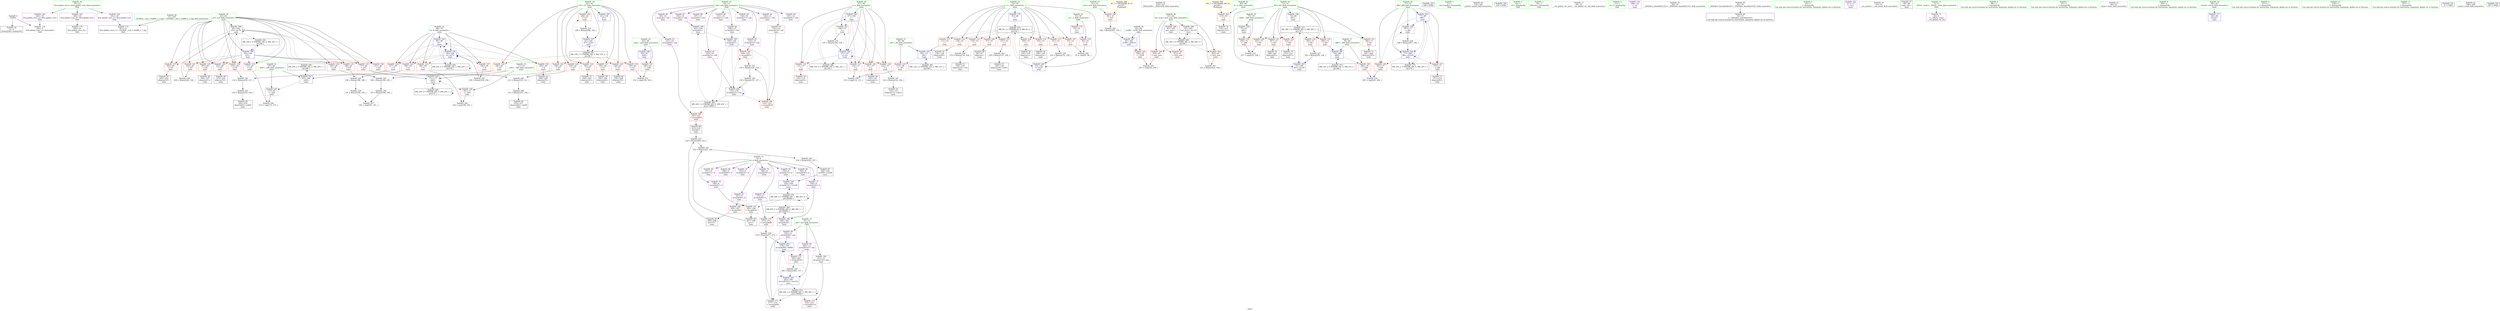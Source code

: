 digraph "SVFG" {
	label="SVFG";

	Node0x5625bb60a370 [shape=record,color=grey,label="{NodeID: 0\nNullPtr}"];
	Node0x5625bb60a370 -> Node0x5625bb62c580[style=solid];
	Node0x5625bb60a370 -> Node0x5625bb635030[style=solid];
	Node0x5625bb6466a0 [shape=record,color=black,label="{NodeID: 263\nMR_20V_2 = PHI(MR_20V_3, MR_20V_1, )\npts\{68 \}\n}"];
	Node0x5625bb6466a0 -> Node0x5625bb635c90[style=dashed];
	Node0x5625bb6353a0 [shape=record,color=blue,label="{NodeID: 180\n102\<--104\narrayidx2\<--\nmain\n}"];
	Node0x5625bb6353a0 -> Node0x5625bb635470[style=dashed];
	Node0x5625bb62c8c0 [shape=record,color=purple,label="{NodeID: 97\n221\<--10\narrayidx65\<--cnk\nmain\n}"];
	Node0x5625bb62c8c0 -> Node0x5625bb634a80[style=solid];
	Node0x5625bb60e630 [shape=record,color=green,label="{NodeID: 14\n10\<--11\ncnk\<--cnk_field_insensitive\nGlob }"];
	Node0x5625bb60e630 -> Node0x5625bb62f6f0[style=solid];
	Node0x5625bb60e630 -> Node0x5625bb62f7c0[style=solid];
	Node0x5625bb60e630 -> Node0x5625bb62f890[style=solid];
	Node0x5625bb60e630 -> Node0x5625bb62f960[style=solid];
	Node0x5625bb60e630 -> Node0x5625bb62fa30[style=solid];
	Node0x5625bb60e630 -> Node0x5625bb62fb00[style=solid];
	Node0x5625bb60e630 -> Node0x5625bb62fbd0[style=solid];
	Node0x5625bb60e630 -> Node0x5625bb62fca0[style=solid];
	Node0x5625bb60e630 -> Node0x5625bb62fd70[style=solid];
	Node0x5625bb60e630 -> Node0x5625bb62fe40[style=solid];
	Node0x5625bb60e630 -> Node0x5625bb62c7f0[style=solid];
	Node0x5625bb60e630 -> Node0x5625bb62c8c0[style=solid];
	Node0x5625bb6300b0 [shape=record,color=blue,label="{NodeID: 194\n234\<--228\narrayidx73\<--conv69\nmain\n}"];
	Node0x5625bb6300b0 -> Node0x5625bb64a7a0[style=dashed];
	Node0x5625bb62d420 [shape=record,color=red,label="{NodeID: 111\n111\<--53\n\<--i\nmain\n}"];
	Node0x5625bb62d420 -> Node0x5625bb635610[style=solid];
	Node0x5625bb62b870 [shape=record,color=green,label="{NodeID: 28\n61\<--62\ni27\<--i27_field_insensitive\nmain\n}"];
	Node0x5625bb62b870 -> Node0x5625bb632520[style=solid];
	Node0x5625bb62b870 -> Node0x5625bb6325f0[style=solid];
	Node0x5625bb62b870 -> Node0x5625bb6326c0[style=solid];
	Node0x5625bb62b870 -> Node0x5625bb632790[style=solid];
	Node0x5625bb62b870 -> Node0x5625bb632860[style=solid];
	Node0x5625bb62b870 -> Node0x5625bb632930[style=solid];
	Node0x5625bb62b870 -> Node0x5625bb632a00[style=solid];
	Node0x5625bb62b870 -> Node0x5625bb632ad0[style=solid];
	Node0x5625bb62b870 -> Node0x5625bb635950[style=solid];
	Node0x5625bb62b870 -> Node0x5625bb630320[style=solid];
	Node0x5625bb630c10 [shape=record,color=blue,label="{NodeID: 208\n81\<--323\ntest_num\<--inc119\nmain\n}"];
	Node0x5625bb630c10 -> Node0x5625bb64dda0[style=dashed];
	Node0x5625bb6326c0 [shape=record,color=red,label="{NodeID: 125\n169\<--61\n\<--i27\nmain\n}"];
	Node0x5625bb6326c0 -> Node0x5625bb635c90[style=solid];
	Node0x5625bb62c310 [shape=record,color=green,label="{NodeID: 42\n310\<--311\n_ZNSirsERi\<--_ZNSirsERi_field_insensitive\n}"];
	Node0x5625bb64fca0 [shape=record,color=yellow,style=double,label="{NodeID: 305\n38V_1 = ENCHI(MR_38V_0)\npts\{86 \}\nFun[main]}"];
	Node0x5625bb64fca0 -> Node0x5625bb634670[style=dashed];
	Node0x5625bb633220 [shape=record,color=red,label="{NodeID: 139\n216\<--65\n\<--j35\nmain\n}"];
	Node0x5625bb633220 -> Node0x5625bb6313e0[style=solid];
	Node0x5625bb62de90 [shape=record,color=black,label="{NodeID: 56\n142\<--141\nidxprom22\<--\nmain\n}"];
	Node0x5625bb6397b0 [shape=record,color=grey,label="{NodeID: 236\n244 = Binary(243, 104, )\n}"];
	Node0x5625bb6397b0 -> Node0x5625bb630250[style=solid];
	Node0x5625bb633d80 [shape=record,color=red,label="{NodeID: 153\n280\<--73\n\<--i83\nmain\n}"];
	Node0x5625bb633d80 -> Node0x5625bb62ec60[style=solid];
	Node0x5625bb62e9f0 [shape=record,color=black,label="{NodeID: 70\n268\<--267\nidxprom93\<--\nmain\n}"];
	Node0x5625bb65e470 [shape=record,color=black,label="{NodeID: 333\n309 = PHI()\n}"];
	Node0x5625bb63bcc0 [shape=record,color=grey,label="{NodeID: 250\n278 = Binary(277, 273, )\n}"];
	Node0x5625bb63bcc0 -> Node0x5625bb630730[style=solid];
	Node0x5625bb6348e0 [shape=record,color=red,label="{NodeID: 167\n200\<--199\n\<--arrayidx52\nmain\n}"];
	Node0x5625bb6348e0 -> Node0x5625bb62e1d0[style=solid];
	Node0x5625bb62f550 [shape=record,color=purple,label="{NodeID: 84\n269\<--8\narrayidx94\<--d\nmain\n}"];
	Node0x5625bb60f8e0 [shape=record,color=green,label="{NodeID: 1\n7\<--1\n__dso_handle\<--dummyObj\nGlob }"];
	Node0x5625bb646ba0 [shape=record,color=black,label="{NodeID: 264\nMR_22V_2 = PHI(MR_22V_3, MR_22V_1, )\npts\{70 \}\n}"];
	Node0x5625bb646ba0 -> Node0x5625bb62ff10[style=dashed];
	Node0x5625bb646ba0 -> Node0x5625bb646ba0[style=dashed];
	Node0x5625bb635470 [shape=record,color=blue,label="{NodeID: 181\n108\<--104\narrayidx5\<--\nmain\n}"];
	Node0x5625bb635470 -> Node0x5625bb634740[style=dashed];
	Node0x5625bb635470 -> Node0x5625bb634810[style=dashed];
	Node0x5625bb635470 -> Node0x5625bb6356e0[style=dashed];
	Node0x5625bb635470 -> Node0x5625bb64c9a0[style=dashed];
	Node0x5625bb62c990 [shape=record,color=purple,label="{NodeID: 98\n276\<--12\narrayidx98\<--ans\nmain\n}"];
	Node0x5625bb62c990 -> Node0x5625bb634c20[style=solid];
	Node0x5625bb62c990 -> Node0x5625bb630730[style=solid];
	Node0x5625bb60e700 [shape=record,color=green,label="{NodeID: 15\n12\<--13\nans\<--ans_field_insensitive\nGlob }"];
	Node0x5625bb60e700 -> Node0x5625bb62c990[style=solid];
	Node0x5625bb60e700 -> Node0x5625bb62ca60[style=solid];
	Node0x5625bb60e700 -> Node0x5625bb62cb30[style=solid];
	Node0x5625bb630180 [shape=record,color=blue,label="{NodeID: 195\n69\<--239\nk\<--inc75\nmain\n}"];
	Node0x5625bb630180 -> Node0x5625bb633560[style=dashed];
	Node0x5625bb630180 -> Node0x5625bb633630[style=dashed];
	Node0x5625bb630180 -> Node0x5625bb633700[style=dashed];
	Node0x5625bb630180 -> Node0x5625bb6337d0[style=dashed];
	Node0x5625bb630180 -> Node0x5625bb6338a0[style=dashed];
	Node0x5625bb630180 -> Node0x5625bb62ff10[style=dashed];
	Node0x5625bb630180 -> Node0x5625bb630180[style=dashed];
	Node0x5625bb630180 -> Node0x5625bb646ba0[style=dashed];
	Node0x5625bb62d4f0 [shape=record,color=red,label="{NodeID: 112\n118\<--53\n\<--i\nmain\n}"];
	Node0x5625bb62d4f0 -> Node0x5625bb6319e0[style=solid];
	Node0x5625bb62b900 [shape=record,color=green,label="{NodeID: 29\n63\<--64\n_b28\<--_b28_field_insensitive\nmain\n}"];
	Node0x5625bb62b900 -> Node0x5625bb632ba0[style=solid];
	Node0x5625bb62b900 -> Node0x5625bb635a20[style=solid];
	Node0x5625bb632790 [shape=record,color=red,label="{NodeID: 126\n184\<--61\n\<--i27\nmain\n}"];
	Node0x5625bb632790 -> Node0x5625bb631860[style=solid];
	Node0x5625bb62c3e0 [shape=record,color=green,label="{NodeID: 43\n319\<--320\nprintf\<--printf_field_insensitive\n}"];
	Node0x5625bb6332f0 [shape=record,color=red,label="{NodeID: 140\n232\<--65\n\<--j35\nmain\n}"];
	Node0x5625bb6332f0 -> Node0x5625bb62e920[style=solid];
	Node0x5625bb62df60 [shape=record,color=black,label="{NodeID: 57\n164\<--163\nidxprom32\<--\nmain\n}"];
	Node0x5625bb639930 [shape=record,color=grey,label="{NodeID: 237\n135 = Binary(126, 134, )\n}"];
	Node0x5625bb639930 -> Node0x5625bb6394b0[style=solid];
	Node0x5625bb633e50 [shape=record,color=red,label="{NodeID: 154\n292\<--73\n\<--i83\nmain\n}"];
	Node0x5625bb633e50 -> Node0x5625bb638a30[style=solid];
	Node0x5625bb62eac0 [shape=record,color=black,label="{NodeID: 71\n271\<--270\nidxprom95\<--\nmain\n}"];
	Node0x5625bb65e570 [shape=record,color=black,label="{NodeID: 334\n318 = PHI()\n}"];
	Node0x5625bb63be40 [shape=record,color=grey,label="{NodeID: 251\n323 = Binary(322, 104, )\n}"];
	Node0x5625bb63be40 -> Node0x5625bb630c10[style=solid];
	Node0x5625bb6349b0 [shape=record,color=red,label="{NodeID: 168\n208\<--207\n\<--arrayidx56\nmain\n}"];
	Node0x5625bb6349b0 -> Node0x5625bb62e440[style=solid];
	Node0x5625bb62f620 [shape=record,color=purple,label="{NodeID: 85\n272\<--8\narrayidx96\<--d\nmain\n}"];
	Node0x5625bb62f620 -> Node0x5625bb634b50[style=solid];
	Node0x5625bb60e380 [shape=record,color=green,label="{NodeID: 2\n14\<--1\n.str\<--dummyObj\nGlob }"];
	Node0x5625bb6470a0 [shape=record,color=black,label="{NodeID: 265\nMR_24V_2 = PHI(MR_24V_3, MR_24V_1, )\npts\{72 \}\n}"];
	Node0x5625bb6470a0 -> Node0x5625bb62ffe0[style=dashed];
	Node0x5625bb6470a0 -> Node0x5625bb6470a0[style=dashed];
	Node0x5625bb635540 [shape=record,color=blue,label="{NodeID: 182\n57\<--104\nj\<--\nmain\n}"];
	Node0x5625bb635540 -> Node0x5625bb632040[style=dashed];
	Node0x5625bb635540 -> Node0x5625bb632110[style=dashed];
	Node0x5625bb635540 -> Node0x5625bb6321e0[style=dashed];
	Node0x5625bb635540 -> Node0x5625bb6322b0[style=dashed];
	Node0x5625bb635540 -> Node0x5625bb632380[style=dashed];
	Node0x5625bb635540 -> Node0x5625bb6357b0[style=dashed];
	Node0x5625bb635540 -> Node0x5625bb64bfa0[style=dashed];
	Node0x5625bb62ca60 [shape=record,color=purple,label="{NodeID: 99\n282\<--12\narrayidx101\<--ans\nmain\n}"];
	Node0x5625bb62ca60 -> Node0x5625bb634cf0[style=solid];
	Node0x5625bb62ca60 -> Node0x5625bb630800[style=solid];
	Node0x5625bb60e7d0 [shape=record,color=green,label="{NodeID: 16\n19\<--23\nllvm.global_ctors\<--llvm.global_ctors_field_insensitive\nGlob }"];
	Node0x5625bb60e7d0 -> Node0x5625bb62cda0[style=solid];
	Node0x5625bb60e7d0 -> Node0x5625bb62ce70[style=solid];
	Node0x5625bb60e7d0 -> Node0x5625bb62cf40[style=solid];
	Node0x5625bb64baa0 [shape=record,color=black,label="{NodeID: 279\nMR_6V_3 = PHI(MR_6V_4, MR_6V_2, )\npts\{54 \}\n}"];
	Node0x5625bb64baa0 -> Node0x5625bb62d0e0[style=dashed];
	Node0x5625bb64baa0 -> Node0x5625bb62d1b0[style=dashed];
	Node0x5625bb64baa0 -> Node0x5625bb62d280[style=dashed];
	Node0x5625bb64baa0 -> Node0x5625bb62d350[style=dashed];
	Node0x5625bb64baa0 -> Node0x5625bb62d420[style=dashed];
	Node0x5625bb64baa0 -> Node0x5625bb62d4f0[style=dashed];
	Node0x5625bb64baa0 -> Node0x5625bb62d5c0[style=dashed];
	Node0x5625bb64baa0 -> Node0x5625bb62d690[style=dashed];
	Node0x5625bb64baa0 -> Node0x5625bb62d760[style=dashed];
	Node0x5625bb64baa0 -> Node0x5625bb635880[style=dashed];
	Node0x5625bb630250 [shape=record,color=blue,label="{NodeID: 196\n65\<--244\nj35\<--inc78\nmain\n}"];
	Node0x5625bb630250 -> Node0x5625bb632c70[style=dashed];
	Node0x5625bb630250 -> Node0x5625bb632d40[style=dashed];
	Node0x5625bb630250 -> Node0x5625bb632e10[style=dashed];
	Node0x5625bb630250 -> Node0x5625bb632ee0[style=dashed];
	Node0x5625bb630250 -> Node0x5625bb632fb0[style=dashed];
	Node0x5625bb630250 -> Node0x5625bb633080[style=dashed];
	Node0x5625bb630250 -> Node0x5625bb633150[style=dashed];
	Node0x5625bb630250 -> Node0x5625bb633220[style=dashed];
	Node0x5625bb630250 -> Node0x5625bb6332f0[style=dashed];
	Node0x5625bb630250 -> Node0x5625bb6333c0[style=dashed];
	Node0x5625bb630250 -> Node0x5625bb630250[style=dashed];
	Node0x5625bb630250 -> Node0x5625bb6461a0[style=dashed];
	Node0x5625bb62d5c0 [shape=record,color=red,label="{NodeID: 113\n127\<--53\n\<--i\nmain\n}"];
	Node0x5625bb62d5c0 -> Node0x5625bb631560[style=solid];
	Node0x5625bb62b990 [shape=record,color=green,label="{NodeID: 30\n65\<--66\nj35\<--j35_field_insensitive\nmain\n}"];
	Node0x5625bb62b990 -> Node0x5625bb632c70[style=solid];
	Node0x5625bb62b990 -> Node0x5625bb632d40[style=solid];
	Node0x5625bb62b990 -> Node0x5625bb632e10[style=solid];
	Node0x5625bb62b990 -> Node0x5625bb632ee0[style=solid];
	Node0x5625bb62b990 -> Node0x5625bb632fb0[style=solid];
	Node0x5625bb62b990 -> Node0x5625bb633080[style=solid];
	Node0x5625bb62b990 -> Node0x5625bb633150[style=solid];
	Node0x5625bb62b990 -> Node0x5625bb633220[style=solid];
	Node0x5625bb62b990 -> Node0x5625bb6332f0[style=solid];
	Node0x5625bb62b990 -> Node0x5625bb6333c0[style=solid];
	Node0x5625bb62b990 -> Node0x5625bb635bc0[style=solid];
	Node0x5625bb62b990 -> Node0x5625bb630250[style=solid];
	Node0x5625bb632860 [shape=record,color=red,label="{NodeID: 127\n194\<--61\n\<--i27\nmain\n}"];
	Node0x5625bb632860 -> Node0x5625bb62e030[style=solid];
	Node0x5625bb62c4b0 [shape=record,color=green,label="{NodeID: 44\n21\<--336\n_GLOBAL__sub_I_vlad89_2_1.cpp\<--_GLOBAL__sub_I_vlad89_2_1.cpp_field_insensitive\n}"];
	Node0x5625bb62c4b0 -> Node0x5625bb634f60[style=solid];
	Node0x5625bb6333c0 [shape=record,color=red,label="{NodeID: 141\n243\<--65\n\<--j35\nmain\n}"];
	Node0x5625bb6333c0 -> Node0x5625bb6397b0[style=solid];
	Node0x5625bb62e030 [shape=record,color=black,label="{NodeID: 58\n195\<--194\nidxprom49\<--\nmain\n}"];
	Node0x5625bb639ab0 [shape=record,color=grey,label="{NodeID: 238\n191 = Binary(190, 104, )\n}"];
	Node0x5625bb639ab0 -> Node0x5625bb63c740[style=solid];
	Node0x5625bb633f20 [shape=record,color=red,label="{NodeID: 155\n256\<--75\n\<--_b84\nmain\n}"];
	Node0x5625bb633f20 -> Node0x5625bb63c140[style=solid];
	Node0x5625bb62eb90 [shape=record,color=black,label="{NodeID: 72\n275\<--274\nidxprom97\<--\nmain\n}"];
	Node0x5625bb63bfc0 [shape=record,color=grey,label="{NodeID: 252\n161 = cmp(159, 160, )\n}"];
	Node0x5625bb634a80 [shape=record,color=red,label="{NodeID: 169\n222\<--221\n\<--arrayidx65\nmain\n}"];
	Node0x5625bb634a80 -> Node0x5625bb62e6b0[style=solid];
	Node0x5625bb62f6f0 [shape=record,color=purple,label="{NodeID: 86\n99\<--10\narrayidx\<--cnk\nmain\n}"];
	Node0x5625bb60e410 [shape=record,color=green,label="{NodeID: 3\n16\<--1\n_ZSt3cin\<--dummyObj\nGlob }"];
	Node0x5625bb6475a0 [shape=record,color=black,label="{NodeID: 266\nMR_40V_2 = PHI(MR_40V_4, MR_40V_1, )\npts\{90000 \}\n}"];
	Node0x5625bb6475a0 -> Node0x5625bb634b50[style=dashed];
	Node0x5625bb6475a0 -> Node0x5625bb635af0[style=dashed];
	Node0x5625bb635610 [shape=record,color=blue,label="{NodeID: 183\n59\<--111\n_b6\<--\nmain\n}"];
	Node0x5625bb635610 -> Node0x5625bb632450[style=dashed];
	Node0x5625bb635610 -> Node0x5625bb64c4a0[style=dashed];
	Node0x5625bb62cb30 [shape=record,color=purple,label="{NodeID: 100\n315\<--12\narrayidx116\<--ans\nmain\n}"];
	Node0x5625bb62cb30 -> Node0x5625bb634dc0[style=solid];
	Node0x5625bb60e8a0 [shape=record,color=green,label="{NodeID: 17\n24\<--25\n__cxx_global_var_init\<--__cxx_global_var_init_field_insensitive\n}"];
	Node0x5625bb64bfa0 [shape=record,color=black,label="{NodeID: 280\nMR_10V_2 = PHI(MR_10V_4, MR_10V_1, )\npts\{58 \}\n}"];
	Node0x5625bb64bfa0 -> Node0x5625bb635540[style=dashed];
	Node0x5625bb630320 [shape=record,color=blue,label="{NodeID: 197\n61\<--249\ni27\<--inc81\nmain\n}"];
	Node0x5625bb630320 -> Node0x5625bb645ca0[style=dashed];
	Node0x5625bb62d690 [shape=record,color=red,label="{NodeID: 114\n138\<--53\n\<--i\nmain\n}"];
	Node0x5625bb62d690 -> Node0x5625bb62ddc0[style=solid];
	Node0x5625bb62ba20 [shape=record,color=green,label="{NodeID: 31\n67\<--68\n_b36\<--_b36_field_insensitive\nmain\n}"];
	Node0x5625bb62ba20 -> Node0x5625bb633490[style=solid];
	Node0x5625bb62ba20 -> Node0x5625bb635c90[style=solid];
	Node0x5625bb632930 [shape=record,color=red,label="{NodeID: 128\n210\<--61\n\<--i27\nmain\n}"];
	Node0x5625bb632930 -> Node0x5625bb631e60[style=solid];
	Node0x5625bb62c580 [shape=record,color=black,label="{NodeID: 45\n2\<--3\ndummyVal\<--dummyVal\n}"];
	Node0x5625bb638730 [shape=record,color=grey,label="{NodeID: 225\n249 = Binary(248, 104, )\n}"];
	Node0x5625bb638730 -> Node0x5625bb630320[style=solid];
	Node0x5625bb633490 [shape=record,color=red,label="{NodeID: 142\n173\<--67\n\<--_b36\nmain\n}"];
	Node0x5625bb633490 -> Node0x5625bb63c5c0[style=solid];
	Node0x5625bb62e100 [shape=record,color=black,label="{NodeID: 59\n198\<--197\nidxprom51\<--\nmain\n}"];
	Node0x5625bb630f60 [shape=record,color=grey,label="{NodeID: 239\n152 = Binary(151, 104, )\n}"];
	Node0x5625bb630f60 -> Node0x5625bb635880[style=solid];
	Node0x5625bb633ff0 [shape=record,color=red,label="{NodeID: 156\n263\<--77\n\<--j88\nmain\n}"];
	Node0x5625bb633ff0 -> Node0x5625bb63c2c0[style=solid];
	Node0x5625bb62ec60 [shape=record,color=black,label="{NodeID: 73\n281\<--280\nidxprom100\<--\nmain\n}"];
	Node0x5625bb63c140 [shape=record,color=grey,label="{NodeID: 253\n257 = cmp(255, 256, )\n}"];
	Node0x5625bb634b50 [shape=record,color=red,label="{NodeID: 170\n273\<--272\n\<--arrayidx96\nmain\n}"];
	Node0x5625bb634b50 -> Node0x5625bb63bcc0[style=solid];
	Node0x5625bb62f7c0 [shape=record,color=purple,label="{NodeID: 87\n102\<--10\narrayidx2\<--cnk\nmain\n}"];
	Node0x5625bb62f7c0 -> Node0x5625bb6353a0[style=solid];
	Node0x5625bb60dfc0 [shape=record,color=green,label="{NodeID: 4\n17\<--1\n.str.1\<--dummyObj\nGlob }"];
	Node0x5625bb6356e0 [shape=record,color=blue,label="{NodeID: 184\n143\<--136\narrayidx23\<--rem\nmain\n}"];
	Node0x5625bb6356e0 -> Node0x5625bb634740[style=dashed];
	Node0x5625bb6356e0 -> Node0x5625bb634810[style=dashed];
	Node0x5625bb6356e0 -> Node0x5625bb6356e0[style=dashed];
	Node0x5625bb6356e0 -> Node0x5625bb64c9a0[style=dashed];
	Node0x5625bb62cc00 [shape=record,color=purple,label="{NodeID: 101\n296\<--14\n\<--.str\nmain\n}"];
	Node0x5625bb60e970 [shape=record,color=green,label="{NodeID: 18\n28\<--29\n_ZNSt8ios_base4InitC1Ev\<--_ZNSt8ios_base4InitC1Ev_field_insensitive\n}"];
	Node0x5625bb64c4a0 [shape=record,color=black,label="{NodeID: 281\nMR_12V_2 = PHI(MR_12V_3, MR_12V_1, )\npts\{60 \}\n}"];
	Node0x5625bb64c4a0 -> Node0x5625bb635610[style=dashed];
	Node0x5625bb6303f0 [shape=record,color=blue,label="{NodeID: 198\n73\<--88\ni83\<--\nmain\n}"];
	Node0x5625bb6303f0 -> Node0x5625bb648ea0[style=dashed];
	Node0x5625bb62d760 [shape=record,color=red,label="{NodeID: 115\n151\<--53\n\<--i\nmain\n}"];
	Node0x5625bb62d760 -> Node0x5625bb630f60[style=solid];
	Node0x5625bb62baf0 [shape=record,color=green,label="{NodeID: 32\n69\<--70\nk\<--k_field_insensitive\nmain\n}"];
	Node0x5625bb62baf0 -> Node0x5625bb633560[style=solid];
	Node0x5625bb62baf0 -> Node0x5625bb633630[style=solid];
	Node0x5625bb62baf0 -> Node0x5625bb633700[style=solid];
	Node0x5625bb62baf0 -> Node0x5625bb6337d0[style=solid];
	Node0x5625bb62baf0 -> Node0x5625bb6338a0[style=solid];
	Node0x5625bb62baf0 -> Node0x5625bb62ff10[style=solid];
	Node0x5625bb62baf0 -> Node0x5625bb630180[style=solid];
	Node0x5625bb632a00 [shape=record,color=red,label="{NodeID: 129\n229\<--61\n\<--i27\nmain\n}"];
	Node0x5625bb632a00 -> Node0x5625bb62e850[style=solid];
	Node0x5625bb62c650 [shape=record,color=black,label="{NodeID: 46\n32\<--33\n\<--_ZNSt8ios_base4InitD1Ev\nCan only get source location for instruction, argument, global var or function.}"];
	Node0x5625bb6388b0 [shape=record,color=grey,label="{NodeID: 226\n302 = Binary(301, 104, )\n}"];
	Node0x5625bb6388b0 -> Node0x5625bb630b40[style=solid];
	Node0x5625bb633560 [shape=record,color=red,label="{NodeID: 143\n180\<--69\n\<--k\nmain\n}"];
	Node0x5625bb633560 -> Node0x5625bb63ca40[style=solid];
	Node0x5625bb62e1d0 [shape=record,color=black,label="{NodeID: 60\n201\<--200\nconv\<--\nmain\n}"];
	Node0x5625bb62e1d0 -> Node0x5625bb639030[style=solid];
	Node0x5625bb6310e0 [shape=record,color=grey,label="{NodeID: 240\n190 = Binary(188, 189, )\n}"];
	Node0x5625bb6310e0 -> Node0x5625bb639ab0[style=solid];
	Node0x5625bb6340c0 [shape=record,color=red,label="{NodeID: 157\n270\<--77\n\<--j88\nmain\n}"];
	Node0x5625bb6340c0 -> Node0x5625bb62eac0[style=solid];
	Node0x5625bb62ed30 [shape=record,color=black,label="{NodeID: 74\n314\<--313\nidxprom115\<--\nmain\n}"];
	Node0x5625bb63c2c0 [shape=record,color=grey,label="{NodeID: 254\n265 = cmp(263, 264, )\n}"];
	Node0x5625bb634c20 [shape=record,color=red,label="{NodeID: 171\n277\<--276\n\<--arrayidx98\nmain\n}"];
	Node0x5625bb634c20 -> Node0x5625bb63bcc0[style=solid];
	Node0x5625bb62f890 [shape=record,color=purple,label="{NodeID: 88\n107\<--10\narrayidx4\<--cnk\nmain\n}"];
	Node0x5625bb60e050 [shape=record,color=green,label="{NodeID: 5\n20\<--1\n\<--dummyObj\nCan only get source location for instruction, argument, global var or function.}"];
	Node0x5625bb6357b0 [shape=record,color=blue,label="{NodeID: 185\n57\<--147\nj\<--inc\nmain\n}"];
	Node0x5625bb6357b0 -> Node0x5625bb632040[style=dashed];
	Node0x5625bb6357b0 -> Node0x5625bb632110[style=dashed];
	Node0x5625bb6357b0 -> Node0x5625bb6321e0[style=dashed];
	Node0x5625bb6357b0 -> Node0x5625bb6322b0[style=dashed];
	Node0x5625bb6357b0 -> Node0x5625bb632380[style=dashed];
	Node0x5625bb6357b0 -> Node0x5625bb6357b0[style=dashed];
	Node0x5625bb6357b0 -> Node0x5625bb64bfa0[style=dashed];
	Node0x5625bb62ccd0 [shape=record,color=purple,label="{NodeID: 102\n317\<--17\n\<--.str.1\nmain\n}"];
	Node0x5625bb60ea40 [shape=record,color=green,label="{NodeID: 19\n34\<--35\n__cxa_atexit\<--__cxa_atexit_field_insensitive\n}"];
	Node0x5625bb64c9a0 [shape=record,color=black,label="{NodeID: 282\nMR_42V_2 = PHI(MR_42V_5, MR_42V_1, )\npts\{110000 \}\n}"];
	Node0x5625bb64c9a0 -> Node0x5625bb634a80[style=dashed];
	Node0x5625bb64c9a0 -> Node0x5625bb6353a0[style=dashed];
	Node0x5625bb6304c0 [shape=record,color=blue,label="{NodeID: 199\n75\<--91\n_b84\<--\nmain\n}"];
	Node0x5625bb6304c0 -> Node0x5625bb633f20[style=dashed];
	Node0x5625bb631f70 [shape=record,color=red,label="{NodeID: 116\n94\<--55\n\<--_b\nmain\n}"];
	Node0x5625bb631f70 -> Node0x5625bb63cbc0[style=solid];
	Node0x5625bb62bbc0 [shape=record,color=green,label="{NodeID: 33\n71\<--72\n_b40\<--_b40_field_insensitive\nmain\n}"];
	Node0x5625bb62bbc0 -> Node0x5625bb633970[style=solid];
	Node0x5625bb62bbc0 -> Node0x5625bb62ffe0[style=solid];
	Node0x5625bb632ad0 [shape=record,color=red,label="{NodeID: 130\n248\<--61\n\<--i27\nmain\n}"];
	Node0x5625bb632ad0 -> Node0x5625bb638730[style=solid];
	Node0x5625bb62c720 [shape=record,color=black,label="{NodeID: 47\n48\<--88\nmain_ret\<--\nmain\n}"];
	Node0x5625bb638a30 [shape=record,color=grey,label="{NodeID: 227\n293 = Binary(292, 104, )\n}"];
	Node0x5625bb638a30 -> Node0x5625bb6309a0[style=solid];
	Node0x5625bb633630 [shape=record,color=red,label="{NodeID: 144\n189\<--69\n\<--k\nmain\n}"];
	Node0x5625bb633630 -> Node0x5625bb6310e0[style=solid];
	Node0x5625bb62e2a0 [shape=record,color=black,label="{NodeID: 61\n203\<--202\nidxprom53\<--\nmain\n}"];
	Node0x5625bb631260 [shape=record,color=grey,label="{NodeID: 241\n219 = Binary(218, 104, )\n}"];
	Node0x5625bb631260 -> Node0x5625bb62e5e0[style=solid];
	Node0x5625bb634190 [shape=record,color=red,label="{NodeID: 158\n287\<--77\n\<--j88\nmain\n}"];
	Node0x5625bb634190 -> Node0x5625bb638bb0[style=solid];
	Node0x5625bb62ee00 [shape=record,color=purple,label="{NodeID: 75\n30\<--4\n\<--_ZStL8__ioinit\n__cxx_global_var_init\n}"];
	Node0x5625bb63c440 [shape=record,color=grey,label="{NodeID: 255\n307 = cmp(305, 306, )\n}"];
	Node0x5625bb634cf0 [shape=record,color=red,label="{NodeID: 172\n283\<--282\n\<--arrayidx101\nmain\n}"];
	Node0x5625bb634cf0 -> Node0x5625bb638d30[style=solid];
	Node0x5625bb62f960 [shape=record,color=purple,label="{NodeID: 89\n108\<--10\narrayidx5\<--cnk\nmain\n}"];
	Node0x5625bb62f960 -> Node0x5625bb635470[style=solid];
	Node0x5625bb60e0e0 [shape=record,color=green,label="{NodeID: 6\n88\<--1\n\<--dummyObj\nCan only get source location for instruction, argument, global var or function.}"];
	Node0x5625bb635880 [shape=record,color=blue,label="{NodeID: 186\n53\<--152\ni\<--inc25\nmain\n}"];
	Node0x5625bb635880 -> Node0x5625bb64baa0[style=dashed];
	Node0x5625bb62cda0 [shape=record,color=purple,label="{NodeID: 103\n340\<--19\nllvm.global_ctors_0\<--llvm.global_ctors\nGlob }"];
	Node0x5625bb62cda0 -> Node0x5625bb634e90[style=solid];
	Node0x5625bb60eb10 [shape=record,color=green,label="{NodeID: 20\n33\<--39\n_ZNSt8ios_base4InitD1Ev\<--_ZNSt8ios_base4InitD1Ev_field_insensitive\n}"];
	Node0x5625bb60eb10 -> Node0x5625bb62c650[style=solid];
	Node0x5625bb630590 [shape=record,color=blue,label="{NodeID: 200\n77\<--88\nj88\<--\nmain\n}"];
	Node0x5625bb630590 -> Node0x5625bb633ff0[style=dashed];
	Node0x5625bb630590 -> Node0x5625bb6340c0[style=dashed];
	Node0x5625bb630590 -> Node0x5625bb634190[style=dashed];
	Node0x5625bb630590 -> Node0x5625bb6308d0[style=dashed];
	Node0x5625bb630590 -> Node0x5625bb6493a0[style=dashed];
	Node0x5625bb632040 [shape=record,color=red,label="{NodeID: 117\n114\<--57\n\<--j\nmain\n}"];
	Node0x5625bb632040 -> Node0x5625bb63c8c0[style=solid];
	Node0x5625bb62bc90 [shape=record,color=green,label="{NodeID: 34\n73\<--74\ni83\<--i83_field_insensitive\nmain\n}"];
	Node0x5625bb62bc90 -> Node0x5625bb633a40[style=solid];
	Node0x5625bb62bc90 -> Node0x5625bb633b10[style=solid];
	Node0x5625bb62bc90 -> Node0x5625bb633be0[style=solid];
	Node0x5625bb62bc90 -> Node0x5625bb633cb0[style=solid];
	Node0x5625bb62bc90 -> Node0x5625bb633d80[style=solid];
	Node0x5625bb62bc90 -> Node0x5625bb633e50[style=solid];
	Node0x5625bb62bc90 -> Node0x5625bb6303f0[style=solid];
	Node0x5625bb62bc90 -> Node0x5625bb6309a0[style=solid];
	Node0x5625bb632ba0 [shape=record,color=red,label="{NodeID: 131\n160\<--63\n\<--_b28\nmain\n}"];
	Node0x5625bb632ba0 -> Node0x5625bb63bfc0[style=solid];
	Node0x5625bb62d810 [shape=record,color=black,label="{NodeID: 48\n98\<--97\nidxprom\<--\nmain\n}"];
	Node0x5625bb638bb0 [shape=record,color=grey,label="{NodeID: 228\n288 = Binary(287, 104, )\n}"];
	Node0x5625bb638bb0 -> Node0x5625bb6308d0[style=solid];
	Node0x5625bb633700 [shape=record,color=red,label="{NodeID: 145\n205\<--69\n\<--k\nmain\n}"];
	Node0x5625bb633700 -> Node0x5625bb62e370[style=solid];
	Node0x5625bb62e370 [shape=record,color=black,label="{NodeID: 62\n206\<--205\nidxprom55\<--\nmain\n}"];
	Node0x5625bb6313e0 [shape=record,color=grey,label="{NodeID: 242\n218 = Binary(216, 217, )\n}"];
	Node0x5625bb6313e0 -> Node0x5625bb631260[style=solid];
	Node0x5625bb634260 [shape=record,color=red,label="{NodeID: 159\n264\<--79\n\<--_b89\nmain\n}"];
	Node0x5625bb634260 -> Node0x5625bb63c2c0[style=solid];
	Node0x5625bb62eed0 [shape=record,color=purple,label="{NodeID: 76\n165\<--8\narrayidx33\<--d\nmain\n}"];
	Node0x5625bb63c5c0 [shape=record,color=grey,label="{NodeID: 256\n174 = cmp(172, 173, )\n}"];
	Node0x5625bb634dc0 [shape=record,color=red,label="{NodeID: 173\n316\<--315\n\<--arrayidx116\nmain\n}"];
	Node0x5625bb62fa30 [shape=record,color=purple,label="{NodeID: 90\n121\<--10\narrayidx11\<--cnk\nmain\n}"];
	Node0x5625bb60f1d0 [shape=record,color=green,label="{NodeID: 7\n91\<--1\n\<--dummyObj\nCan only get source location for instruction, argument, global var or function.}"];
	Node0x5625bb635950 [shape=record,color=blue,label="{NodeID: 187\n61\<--156\ni27\<--\nmain\n}"];
	Node0x5625bb635950 -> Node0x5625bb645ca0[style=dashed];
	Node0x5625bb62ce70 [shape=record,color=purple,label="{NodeID: 104\n341\<--19\nllvm.global_ctors_1\<--llvm.global_ctors\nGlob }"];
	Node0x5625bb62ce70 -> Node0x5625bb634f60[style=solid];
	Node0x5625bb60ebe0 [shape=record,color=green,label="{NodeID: 21\n46\<--47\nmain\<--main_field_insensitive\n}"];
	Node0x5625bb630660 [shape=record,color=blue,label="{NodeID: 201\n79\<--260\n_b89\<--\nmain\n}"];
	Node0x5625bb630660 -> Node0x5625bb634260[style=dashed];
	Node0x5625bb630660 -> Node0x5625bb6498a0[style=dashed];
	Node0x5625bb632110 [shape=record,color=red,label="{NodeID: 118\n122\<--57\n\<--j\nmain\n}"];
	Node0x5625bb632110 -> Node0x5625bb631b60[style=solid];
	Node0x5625bb62bd60 [shape=record,color=green,label="{NodeID: 35\n75\<--76\n_b84\<--_b84_field_insensitive\nmain\n}"];
	Node0x5625bb62bd60 -> Node0x5625bb633f20[style=solid];
	Node0x5625bb62bd60 -> Node0x5625bb6304c0[style=solid];
	Node0x5625bb632c70 [shape=record,color=red,label="{NodeID: 132\n172\<--65\n\<--j35\nmain\n}"];
	Node0x5625bb632c70 -> Node0x5625bb63c5c0[style=solid];
	Node0x5625bb62d8e0 [shape=record,color=black,label="{NodeID: 49\n101\<--100\nidxprom1\<--\nmain\n}"];
	Node0x5625bb638d30 [shape=record,color=grey,label="{NodeID: 229\n284 = Binary(283, 137, )\n}"];
	Node0x5625bb638d30 -> Node0x5625bb630800[style=solid];
	Node0x5625bb6337d0 [shape=record,color=red,label="{NodeID: 146\n217\<--69\n\<--k\nmain\n}"];
	Node0x5625bb6337d0 -> Node0x5625bb6313e0[style=solid];
	Node0x5625bb62e440 [shape=record,color=black,label="{NodeID: 63\n209\<--208\nconv57\<--\nmain\n}"];
	Node0x5625bb62e440 -> Node0x5625bb639330[style=solid];
	Node0x5625bb631560 [shape=record,color=grey,label="{NodeID: 243\n128 = Binary(127, 104, )\n}"];
	Node0x5625bb631560 -> Node0x5625bb62dc20[style=solid];
	Node0x5625bb634330 [shape=record,color=red,label="{NodeID: 160\n305\<--81\n\<--test_num\nmain\n}"];
	Node0x5625bb634330 -> Node0x5625bb63c440[style=solid];
	Node0x5625bb62efa0 [shape=record,color=purple,label="{NodeID: 77\n166\<--8\narrayidx34\<--d\nmain\n}"];
	Node0x5625bb62efa0 -> Node0x5625bb635af0[style=solid];
	Node0x5625bb63c740 [shape=record,color=grey,label="{NodeID: 257\n192 = cmp(187, 191, )\n}"];
	Node0x5625bb634e90 [shape=record,color=blue,label="{NodeID: 174\n340\<--20\nllvm.global_ctors_0\<--\nGlob }"];
	Node0x5625bb62fb00 [shape=record,color=purple,label="{NodeID: 91\n125\<--10\narrayidx14\<--cnk\nmain\n}"];
	Node0x5625bb62fb00 -> Node0x5625bb634740[style=solid];
	Node0x5625bb60f260 [shape=record,color=green,label="{NodeID: 8\n104\<--1\n\<--dummyObj\nCan only get source location for instruction, argument, global var or function.}"];
	Node0x5625bb648ea0 [shape=record,color=black,label="{NodeID: 271\nMR_26V_3 = PHI(MR_26V_4, MR_26V_2, )\npts\{74 \}\n}"];
	Node0x5625bb648ea0 -> Node0x5625bb633a40[style=dashed];
	Node0x5625bb648ea0 -> Node0x5625bb633b10[style=dashed];
	Node0x5625bb648ea0 -> Node0x5625bb633be0[style=dashed];
	Node0x5625bb648ea0 -> Node0x5625bb633cb0[style=dashed];
	Node0x5625bb648ea0 -> Node0x5625bb633d80[style=dashed];
	Node0x5625bb648ea0 -> Node0x5625bb633e50[style=dashed];
	Node0x5625bb648ea0 -> Node0x5625bb6309a0[style=dashed];
	Node0x5625bb635a20 [shape=record,color=blue,label="{NodeID: 188\n63\<--91\n_b28\<--\nmain\n}"];
	Node0x5625bb635a20 -> Node0x5625bb632ba0[style=dashed];
	Node0x5625bb62cf40 [shape=record,color=purple,label="{NodeID: 105\n342\<--19\nllvm.global_ctors_2\<--llvm.global_ctors\nGlob }"];
	Node0x5625bb62cf40 -> Node0x5625bb635030[style=solid];
	Node0x5625bb60ecb0 [shape=record,color=green,label="{NodeID: 22\n49\<--50\nretval\<--retval_field_insensitive\nmain\n}"];
	Node0x5625bb60ecb0 -> Node0x5625bb635130[style=solid];
	Node0x5625bb630730 [shape=record,color=blue,label="{NodeID: 202\n276\<--278\narrayidx98\<--add99\nmain\n}"];
	Node0x5625bb630730 -> Node0x5625bb634cf0[style=dashed];
	Node0x5625bb630730 -> Node0x5625bb630800[style=dashed];
	Node0x5625bb6321e0 [shape=record,color=red,label="{NodeID: 119\n131\<--57\n\<--j\nmain\n}"];
	Node0x5625bb6321e0 -> Node0x5625bb62dcf0[style=solid];
	Node0x5625bb62be30 [shape=record,color=green,label="{NodeID: 36\n77\<--78\nj88\<--j88_field_insensitive\nmain\n}"];
	Node0x5625bb62be30 -> Node0x5625bb633ff0[style=solid];
	Node0x5625bb62be30 -> Node0x5625bb6340c0[style=solid];
	Node0x5625bb62be30 -> Node0x5625bb634190[style=solid];
	Node0x5625bb62be30 -> Node0x5625bb630590[style=solid];
	Node0x5625bb62be30 -> Node0x5625bb6308d0[style=solid];
	Node0x5625bb632d40 [shape=record,color=red,label="{NodeID: 133\n177\<--65\n\<--j35\nmain\n}"];
	Node0x5625bb632d40 -> Node0x5625bb62ffe0[style=solid];
	Node0x5625bb62d9b0 [shape=record,color=black,label="{NodeID: 50\n106\<--105\nidxprom3\<--\nmain\n}"];
	Node0x5625bb638eb0 [shape=record,color=grey,label="{NodeID: 230\n226 = Binary(225, 227, )\n}"];
	Node0x5625bb638eb0 -> Node0x5625bb62e780[style=solid];
	Node0x5625bb6338a0 [shape=record,color=red,label="{NodeID: 147\n238\<--69\n\<--k\nmain\n}"];
	Node0x5625bb6338a0 -> Node0x5625bb639630[style=solid];
	Node0x5625bb62e510 [shape=record,color=black,label="{NodeID: 64\n214\<--213\nidxprom60\<--sub59\nmain\n}"];
	Node0x5625bb6316e0 [shape=record,color=grey,label="{NodeID: 244\n187 = Binary(186, 104, )\n}"];
	Node0x5625bb6316e0 -> Node0x5625bb63c740[style=solid];
	Node0x5625bb634400 [shape=record,color=red,label="{NodeID: 161\n312\<--81\n\<--test_num\nmain\n}"];
	Node0x5625bb62f070 [shape=record,color=purple,label="{NodeID: 78\n196\<--8\narrayidx50\<--d\nmain\n}"];
	Node0x5625bb63c8c0 [shape=record,color=grey,label="{NodeID: 258\n116 = cmp(114, 115, )\n}"];
	Node0x5625bb634f60 [shape=record,color=blue,label="{NodeID: 175\n341\<--21\nllvm.global_ctors_1\<--_GLOBAL__sub_I_vlad89_2_1.cpp\nGlob }"];
	Node0x5625bb62fbd0 [shape=record,color=purple,label="{NodeID: 92\n130\<--10\narrayidx17\<--cnk\nmain\n}"];
	Node0x5625bb60f330 [shape=record,color=green,label="{NodeID: 9\n137\<--1\n\<--dummyObj\nCan only get source location for instruction, argument, global var or function.}"];
	Node0x5625bb6493a0 [shape=record,color=black,label="{NodeID: 272\nMR_30V_2 = PHI(MR_30V_4, MR_30V_1, )\npts\{78 \}\n}"];
	Node0x5625bb6493a0 -> Node0x5625bb630590[style=dashed];
	Node0x5625bb635af0 [shape=record,color=blue,label="{NodeID: 189\n166\<--104\narrayidx34\<--\nmain\n}"];
	Node0x5625bb635af0 -> Node0x5625bb6475a0[style=dashed];
	Node0x5625bb635af0 -> Node0x5625bb64a7a0[style=dashed];
	Node0x5625bb62d010 [shape=record,color=red,label="{NodeID: 106\n301\<--51\n\<--test\nmain\n}"];
	Node0x5625bb62d010 -> Node0x5625bb6388b0[style=solid];
	Node0x5625bb60ed80 [shape=record,color=green,label="{NodeID: 23\n51\<--52\ntest\<--test_field_insensitive\nmain\n}"];
	Node0x5625bb60ed80 -> Node0x5625bb62d010[style=solid];
	Node0x5625bb64dda0 [shape=record,color=black,label="{NodeID: 286\nMR_34V_3 = PHI(MR_34V_4, MR_34V_2, )\npts\{82 \}\n}"];
	Node0x5625bb64dda0 -> Node0x5625bb634330[style=dashed];
	Node0x5625bb64dda0 -> Node0x5625bb634400[style=dashed];
	Node0x5625bb64dda0 -> Node0x5625bb6344d0[style=dashed];
	Node0x5625bb64dda0 -> Node0x5625bb630c10[style=dashed];
	Node0x5625bb630800 [shape=record,color=blue,label="{NodeID: 203\n282\<--284\narrayidx101\<--rem102\nmain\n}"];
	Node0x5625bb630800 -> Node0x5625bb634c20[style=dashed];
	Node0x5625bb630800 -> Node0x5625bb630730[style=dashed];
	Node0x5625bb630800 -> Node0x5625bb649da0[style=dashed];
	Node0x5625bb6322b0 [shape=record,color=red,label="{NodeID: 120\n141\<--57\n\<--j\nmain\n}"];
	Node0x5625bb6322b0 -> Node0x5625bb62de90[style=solid];
	Node0x5625bb62bf00 [shape=record,color=green,label="{NodeID: 37\n79\<--80\n_b89\<--_b89_field_insensitive\nmain\n}"];
	Node0x5625bb62bf00 -> Node0x5625bb634260[style=solid];
	Node0x5625bb62bf00 -> Node0x5625bb630660[style=solid];
	Node0x5625bb632e10 [shape=record,color=red,label="{NodeID: 134\n185\<--65\n\<--j35\nmain\n}"];
	Node0x5625bb632e10 -> Node0x5625bb631860[style=solid];
	Node0x5625bb62da80 [shape=record,color=black,label="{NodeID: 51\n120\<--119\nidxprom10\<--sub\nmain\n}"];
	Node0x5625bb639030 [shape=record,color=grey,label="{NodeID: 231\n225 = Binary(201, 224, )\n}"];
	Node0x5625bb639030 -> Node0x5625bb638eb0[style=solid];
	Node0x5625bb633970 [shape=record,color=red,label="{NodeID: 148\n181\<--71\n\<--_b40\nmain\n}"];
	Node0x5625bb633970 -> Node0x5625bb63ca40[style=solid];
	Node0x5625bb62e5e0 [shape=record,color=black,label="{NodeID: 65\n220\<--219\nidxprom64\<--sub63\nmain\n}"];
	Node0x5625bb631860 [shape=record,color=grey,label="{NodeID: 245\n186 = Binary(184, 185, )\n}"];
	Node0x5625bb631860 -> Node0x5625bb6316e0[style=solid];
	Node0x5625bb6344d0 [shape=record,color=red,label="{NodeID: 162\n322\<--81\n\<--test_num\nmain\n}"];
	Node0x5625bb6344d0 -> Node0x5625bb63be40[style=solid];
	Node0x5625bb62f140 [shape=record,color=purple,label="{NodeID: 79\n199\<--8\narrayidx52\<--d\nmain\n}"];
	Node0x5625bb62f140 -> Node0x5625bb6348e0[style=solid];
	Node0x5625bb63ca40 [shape=record,color=grey,label="{NodeID: 259\n182 = cmp(180, 181, )\n}"];
	Node0x5625bb635030 [shape=record,color=blue, style = dotted,label="{NodeID: 176\n342\<--3\nllvm.global_ctors_2\<--dummyVal\nGlob }"];
	Node0x5625bb62fca0 [shape=record,color=purple,label="{NodeID: 93\n133\<--10\narrayidx19\<--cnk\nmain\n}"];
	Node0x5625bb62fca0 -> Node0x5625bb634810[style=solid];
	Node0x5625bb60a590 [shape=record,color=green,label="{NodeID: 10\n156\<--1\n\<--dummyObj\nCan only get source location for instruction, argument, global var or function.}"];
	Node0x5625bb6498a0 [shape=record,color=black,label="{NodeID: 273\nMR_32V_2 = PHI(MR_32V_3, MR_32V_1, )\npts\{80 \}\n}"];
	Node0x5625bb6498a0 -> Node0x5625bb630660[style=dashed];
	Node0x5625bb635bc0 [shape=record,color=blue,label="{NodeID: 190\n65\<--156\nj35\<--\nmain\n}"];
	Node0x5625bb635bc0 -> Node0x5625bb632c70[style=dashed];
	Node0x5625bb635bc0 -> Node0x5625bb632d40[style=dashed];
	Node0x5625bb635bc0 -> Node0x5625bb632e10[style=dashed];
	Node0x5625bb635bc0 -> Node0x5625bb632ee0[style=dashed];
	Node0x5625bb635bc0 -> Node0x5625bb632fb0[style=dashed];
	Node0x5625bb635bc0 -> Node0x5625bb633080[style=dashed];
	Node0x5625bb635bc0 -> Node0x5625bb633150[style=dashed];
	Node0x5625bb635bc0 -> Node0x5625bb633220[style=dashed];
	Node0x5625bb635bc0 -> Node0x5625bb6332f0[style=dashed];
	Node0x5625bb635bc0 -> Node0x5625bb6333c0[style=dashed];
	Node0x5625bb635bc0 -> Node0x5625bb630250[style=dashed];
	Node0x5625bb635bc0 -> Node0x5625bb6461a0[style=dashed];
	Node0x5625bb62d0e0 [shape=record,color=red,label="{NodeID: 107\n93\<--53\n\<--i\nmain\n}"];
	Node0x5625bb62d0e0 -> Node0x5625bb63cbc0[style=solid];
	Node0x5625bb60ee50 [shape=record,color=green,label="{NodeID: 24\n53\<--54\ni\<--i_field_insensitive\nmain\n}"];
	Node0x5625bb60ee50 -> Node0x5625bb62d0e0[style=solid];
	Node0x5625bb60ee50 -> Node0x5625bb62d1b0[style=solid];
	Node0x5625bb60ee50 -> Node0x5625bb62d280[style=solid];
	Node0x5625bb60ee50 -> Node0x5625bb62d350[style=solid];
	Node0x5625bb60ee50 -> Node0x5625bb62d420[style=solid];
	Node0x5625bb60ee50 -> Node0x5625bb62d4f0[style=solid];
	Node0x5625bb60ee50 -> Node0x5625bb62d5c0[style=solid];
	Node0x5625bb60ee50 -> Node0x5625bb62d690[style=solid];
	Node0x5625bb60ee50 -> Node0x5625bb62d760[style=solid];
	Node0x5625bb60ee50 -> Node0x5625bb635200[style=solid];
	Node0x5625bb60ee50 -> Node0x5625bb635880[style=solid];
	Node0x5625bb6308d0 [shape=record,color=blue,label="{NodeID: 204\n77\<--288\nj88\<--inc104\nmain\n}"];
	Node0x5625bb6308d0 -> Node0x5625bb633ff0[style=dashed];
	Node0x5625bb6308d0 -> Node0x5625bb6340c0[style=dashed];
	Node0x5625bb6308d0 -> Node0x5625bb634190[style=dashed];
	Node0x5625bb6308d0 -> Node0x5625bb6308d0[style=dashed];
	Node0x5625bb6308d0 -> Node0x5625bb6493a0[style=dashed];
	Node0x5625bb632380 [shape=record,color=red,label="{NodeID: 121\n146\<--57\n\<--j\nmain\n}"];
	Node0x5625bb632380 -> Node0x5625bb6391b0[style=solid];
	Node0x5625bb62bfd0 [shape=record,color=green,label="{NodeID: 38\n81\<--82\ntest_num\<--test_num_field_insensitive\nmain\n}"];
	Node0x5625bb62bfd0 -> Node0x5625bb634330[style=solid];
	Node0x5625bb62bfd0 -> Node0x5625bb634400[style=solid];
	Node0x5625bb62bfd0 -> Node0x5625bb6344d0[style=solid];
	Node0x5625bb62bfd0 -> Node0x5625bb630a70[style=solid];
	Node0x5625bb62bfd0 -> Node0x5625bb630c10[style=solid];
	Node0x5625bb632ee0 [shape=record,color=red,label="{NodeID: 135\n188\<--65\n\<--j35\nmain\n}"];
	Node0x5625bb632ee0 -> Node0x5625bb6310e0[style=solid];
	Node0x5625bb62db50 [shape=record,color=black,label="{NodeID: 52\n124\<--123\nidxprom13\<--sub12\nmain\n}"];
	Node0x5625bb6391b0 [shape=record,color=grey,label="{NodeID: 232\n147 = Binary(146, 104, )\n}"];
	Node0x5625bb6391b0 -> Node0x5625bb6357b0[style=solid];
	Node0x5625bb633a40 [shape=record,color=red,label="{NodeID: 149\n255\<--73\n\<--i83\nmain\n}"];
	Node0x5625bb633a40 -> Node0x5625bb63c140[style=solid];
	Node0x5625bb62e6b0 [shape=record,color=black,label="{NodeID: 66\n223\<--222\nconv66\<--\nmain\n}"];
	Node0x5625bb62e6b0 -> Node0x5625bb639330[style=solid];
	Node0x5625bb6319e0 [shape=record,color=grey,label="{NodeID: 246\n119 = Binary(118, 104, )\n}"];
	Node0x5625bb6319e0 -> Node0x5625bb62da80[style=solid];
	Node0x5625bb6345a0 [shape=record,color=red,label="{NodeID: 163\n306\<--83\n\<--_b109\nmain\n}"];
	Node0x5625bb6345a0 -> Node0x5625bb63c440[style=solid];
	Node0x5625bb62f210 [shape=record,color=purple,label="{NodeID: 80\n204\<--8\narrayidx54\<--d\nmain\n}"];
	Node0x5625bb63cbc0 [shape=record,color=grey,label="{NodeID: 260\n95 = cmp(93, 94, )\n}"];
	Node0x5625bb635130 [shape=record,color=blue,label="{NodeID: 177\n49\<--88\nretval\<--\nmain\n}"];
	Node0x5625bb62fd70 [shape=record,color=purple,label="{NodeID: 94\n140\<--10\narrayidx21\<--cnk\nmain\n}"];
	Node0x5625bb60a660 [shape=record,color=green,label="{NodeID: 11\n227\<--1\n\<--dummyObj\nCan only get source location for instruction, argument, global var or function.}"];
	Node0x5625bb649da0 [shape=record,color=black,label="{NodeID: 274\nMR_44V_2 = PHI(MR_44V_3, MR_44V_1, )\npts\{130000 \}\n}"];
	Node0x5625bb649da0 -> Node0x5625bb634c20[style=dashed];
	Node0x5625bb649da0 -> Node0x5625bb634dc0[style=dashed];
	Node0x5625bb649da0 -> Node0x5625bb630730[style=dashed];
	Node0x5625bb649da0 -> Node0x5625bb649da0[style=dashed];
	Node0x5625bb635c90 [shape=record,color=blue,label="{NodeID: 191\n67\<--169\n_b36\<--\nmain\n}"];
	Node0x5625bb635c90 -> Node0x5625bb633490[style=dashed];
	Node0x5625bb635c90 -> Node0x5625bb6466a0[style=dashed];
	Node0x5625bb62d1b0 [shape=record,color=red,label="{NodeID: 108\n97\<--53\n\<--i\nmain\n}"];
	Node0x5625bb62d1b0 -> Node0x5625bb62d810[style=solid];
	Node0x5625bb60ef20 [shape=record,color=green,label="{NodeID: 25\n55\<--56\n_b\<--_b_field_insensitive\nmain\n}"];
	Node0x5625bb60ef20 -> Node0x5625bb631f70[style=solid];
	Node0x5625bb60ef20 -> Node0x5625bb6352d0[style=solid];
	Node0x5625bb64edc0 [shape=record,color=yellow,style=double,label="{NodeID: 288\n4V_1 = ENCHI(MR_4V_0)\npts\{52 \}\nFun[main]}"];
	Node0x5625bb64edc0 -> Node0x5625bb62d010[style=dashed];
	Node0x5625bb6309a0 [shape=record,color=blue,label="{NodeID: 205\n73\<--293\ni83\<--inc107\nmain\n}"];
	Node0x5625bb6309a0 -> Node0x5625bb648ea0[style=dashed];
	Node0x5625bb632450 [shape=record,color=red,label="{NodeID: 122\n115\<--59\n\<--_b6\nmain\n}"];
	Node0x5625bb632450 -> Node0x5625bb63c8c0[style=solid];
	Node0x5625bb62c0a0 [shape=record,color=green,label="{NodeID: 39\n83\<--84\n_b109\<--_b109_field_insensitive\nmain\n}"];
	Node0x5625bb62c0a0 -> Node0x5625bb6345a0[style=solid];
	Node0x5625bb62c0a0 -> Node0x5625bb630b40[style=solid];
	Node0x5625bb632fb0 [shape=record,color=red,label="{NodeID: 136\n197\<--65\n\<--j35\nmain\n}"];
	Node0x5625bb632fb0 -> Node0x5625bb62e100[style=solid];
	Node0x5625bb62dc20 [shape=record,color=black,label="{NodeID: 53\n129\<--128\nidxprom16\<--sub15\nmain\n}"];
	Node0x5625bb639330 [shape=record,color=grey,label="{NodeID: 233\n224 = Binary(209, 223, )\n}"];
	Node0x5625bb639330 -> Node0x5625bb639030[style=solid];
	Node0x5625bb633b10 [shape=record,color=red,label="{NodeID: 150\n260\<--73\n\<--i83\nmain\n}"];
	Node0x5625bb633b10 -> Node0x5625bb630660[style=solid];
	Node0x5625bb62e780 [shape=record,color=black,label="{NodeID: 67\n228\<--226\nconv69\<--rem68\nmain\n}"];
	Node0x5625bb62e780 -> Node0x5625bb6300b0[style=solid];
	Node0x5625bb631b60 [shape=record,color=grey,label="{NodeID: 247\n123 = Binary(122, 104, )\n}"];
	Node0x5625bb631b60 -> Node0x5625bb62db50[style=solid];
	Node0x5625bb634670 [shape=record,color=red,label="{NodeID: 164\n313\<--85\n\<--n\nmain\n}"];
	Node0x5625bb634670 -> Node0x5625bb62ed30[style=solid];
	Node0x5625bb62f2e0 [shape=record,color=purple,label="{NodeID: 81\n207\<--8\narrayidx56\<--d\nmain\n}"];
	Node0x5625bb62f2e0 -> Node0x5625bb6349b0[style=solid];
	Node0x5625bb645ca0 [shape=record,color=black,label="{NodeID: 261\nMR_14V_3 = PHI(MR_14V_4, MR_14V_2, )\npts\{62 \}\n}"];
	Node0x5625bb645ca0 -> Node0x5625bb632520[style=dashed];
	Node0x5625bb645ca0 -> Node0x5625bb6325f0[style=dashed];
	Node0x5625bb645ca0 -> Node0x5625bb6326c0[style=dashed];
	Node0x5625bb645ca0 -> Node0x5625bb632790[style=dashed];
	Node0x5625bb645ca0 -> Node0x5625bb632860[style=dashed];
	Node0x5625bb645ca0 -> Node0x5625bb632930[style=dashed];
	Node0x5625bb645ca0 -> Node0x5625bb632a00[style=dashed];
	Node0x5625bb645ca0 -> Node0x5625bb632ad0[style=dashed];
	Node0x5625bb645ca0 -> Node0x5625bb630320[style=dashed];
	Node0x5625bb635200 [shape=record,color=blue,label="{NodeID: 178\n53\<--88\ni\<--\nmain\n}"];
	Node0x5625bb635200 -> Node0x5625bb64baa0[style=dashed];
	Node0x5625bb62fe40 [shape=record,color=purple,label="{NodeID: 95\n143\<--10\narrayidx23\<--cnk\nmain\n}"];
	Node0x5625bb62fe40 -> Node0x5625bb6356e0[style=solid];
	Node0x5625bb60a730 [shape=record,color=green,label="{NodeID: 12\n4\<--6\n_ZStL8__ioinit\<--_ZStL8__ioinit_field_insensitive\nGlob }"];
	Node0x5625bb60a730 -> Node0x5625bb62ee00[style=solid];
	Node0x5625bb62ff10 [shape=record,color=blue,label="{NodeID: 192\n69\<--88\nk\<--\nmain\n}"];
	Node0x5625bb62ff10 -> Node0x5625bb633560[style=dashed];
	Node0x5625bb62ff10 -> Node0x5625bb633630[style=dashed];
	Node0x5625bb62ff10 -> Node0x5625bb633700[style=dashed];
	Node0x5625bb62ff10 -> Node0x5625bb6337d0[style=dashed];
	Node0x5625bb62ff10 -> Node0x5625bb6338a0[style=dashed];
	Node0x5625bb62ff10 -> Node0x5625bb62ff10[style=dashed];
	Node0x5625bb62ff10 -> Node0x5625bb630180[style=dashed];
	Node0x5625bb62ff10 -> Node0x5625bb646ba0[style=dashed];
	Node0x5625bb62d280 [shape=record,color=red,label="{NodeID: 109\n100\<--53\n\<--i\nmain\n}"];
	Node0x5625bb62d280 -> Node0x5625bb62d8e0[style=solid];
	Node0x5625bb60eff0 [shape=record,color=green,label="{NodeID: 26\n57\<--58\nj\<--j_field_insensitive\nmain\n}"];
	Node0x5625bb60eff0 -> Node0x5625bb632040[style=solid];
	Node0x5625bb60eff0 -> Node0x5625bb632110[style=solid];
	Node0x5625bb60eff0 -> Node0x5625bb6321e0[style=solid];
	Node0x5625bb60eff0 -> Node0x5625bb6322b0[style=solid];
	Node0x5625bb60eff0 -> Node0x5625bb632380[style=solid];
	Node0x5625bb60eff0 -> Node0x5625bb635540[style=solid];
	Node0x5625bb60eff0 -> Node0x5625bb6357b0[style=solid];
	Node0x5625bb630a70 [shape=record,color=blue,label="{NodeID: 206\n81\<--104\ntest_num\<--\nmain\n}"];
	Node0x5625bb630a70 -> Node0x5625bb64dda0[style=dashed];
	Node0x5625bb632520 [shape=record,color=red,label="{NodeID: 123\n159\<--61\n\<--i27\nmain\n}"];
	Node0x5625bb632520 -> Node0x5625bb63bfc0[style=solid];
	Node0x5625bb62c170 [shape=record,color=green,label="{NodeID: 40\n85\<--86\nn\<--n_field_insensitive\nmain\n}"];
	Node0x5625bb62c170 -> Node0x5625bb634670[style=solid];
	Node0x5625bb633080 [shape=record,color=red,label="{NodeID: 137\n202\<--65\n\<--j35\nmain\n}"];
	Node0x5625bb633080 -> Node0x5625bb62e2a0[style=solid];
	Node0x5625bb62dcf0 [shape=record,color=black,label="{NodeID: 54\n132\<--131\nidxprom18\<--\nmain\n}"];
	Node0x5625bb6394b0 [shape=record,color=grey,label="{NodeID: 234\n136 = Binary(135, 137, )\n}"];
	Node0x5625bb6394b0 -> Node0x5625bb6356e0[style=solid];
	Node0x5625bb633be0 [shape=record,color=red,label="{NodeID: 151\n267\<--73\n\<--i83\nmain\n}"];
	Node0x5625bb633be0 -> Node0x5625bb62e9f0[style=solid];
	Node0x5625bb62e850 [shape=record,color=black,label="{NodeID: 68\n230\<--229\nidxprom70\<--\nmain\n}"];
	Node0x5625bb342770 [shape=record,color=black,label="{NodeID: 331\n31 = PHI()\n}"];
	Node0x5625bb631ce0 [shape=record,color=grey,label="{NodeID: 248\n213 = Binary(212, 104, )\n}"];
	Node0x5625bb631ce0 -> Node0x5625bb62e510[style=solid];
	Node0x5625bb634740 [shape=record,color=red,label="{NodeID: 165\n126\<--125\n\<--arrayidx14\nmain\n}"];
	Node0x5625bb634740 -> Node0x5625bb639930[style=solid];
	Node0x5625bb62f3b0 [shape=record,color=purple,label="{NodeID: 82\n231\<--8\narrayidx71\<--d\nmain\n}"];
	Node0x5625bb6461a0 [shape=record,color=black,label="{NodeID: 262\nMR_18V_2 = PHI(MR_18V_4, MR_18V_1, )\npts\{66 \}\n}"];
	Node0x5625bb6461a0 -> Node0x5625bb635bc0[style=dashed];
	Node0x5625bb6352d0 [shape=record,color=blue,label="{NodeID: 179\n55\<--91\n_b\<--\nmain\n}"];
	Node0x5625bb6352d0 -> Node0x5625bb631f70[style=dashed];
	Node0x5625bb62c7f0 [shape=record,color=purple,label="{NodeID: 96\n215\<--10\narrayidx61\<--cnk\nmain\n}"];
	Node0x5625bb60e560 [shape=record,color=green,label="{NodeID: 13\n8\<--9\nd\<--d_field_insensitive\nGlob }"];
	Node0x5625bb60e560 -> Node0x5625bb62eed0[style=solid];
	Node0x5625bb60e560 -> Node0x5625bb62efa0[style=solid];
	Node0x5625bb60e560 -> Node0x5625bb62f070[style=solid];
	Node0x5625bb60e560 -> Node0x5625bb62f140[style=solid];
	Node0x5625bb60e560 -> Node0x5625bb62f210[style=solid];
	Node0x5625bb60e560 -> Node0x5625bb62f2e0[style=solid];
	Node0x5625bb60e560 -> Node0x5625bb62f3b0[style=solid];
	Node0x5625bb60e560 -> Node0x5625bb62f480[style=solid];
	Node0x5625bb60e560 -> Node0x5625bb62f550[style=solid];
	Node0x5625bb60e560 -> Node0x5625bb62f620[style=solid];
	Node0x5625bb64a7a0 [shape=record,color=black,label="{NodeID: 276\nMR_40V_5 = PHI(MR_40V_7, MR_40V_4, )\npts\{90000 \}\n}"];
	Node0x5625bb64a7a0 -> Node0x5625bb6348e0[style=dashed];
	Node0x5625bb64a7a0 -> Node0x5625bb6349b0[style=dashed];
	Node0x5625bb64a7a0 -> Node0x5625bb6300b0[style=dashed];
	Node0x5625bb64a7a0 -> Node0x5625bb6475a0[style=dashed];
	Node0x5625bb64a7a0 -> Node0x5625bb64a7a0[style=dashed];
	Node0x5625bb62ffe0 [shape=record,color=blue,label="{NodeID: 193\n71\<--177\n_b40\<--\nmain\n}"];
	Node0x5625bb62ffe0 -> Node0x5625bb633970[style=dashed];
	Node0x5625bb62ffe0 -> Node0x5625bb62ffe0[style=dashed];
	Node0x5625bb62ffe0 -> Node0x5625bb6470a0[style=dashed];
	Node0x5625bb62d350 [shape=record,color=red,label="{NodeID: 110\n105\<--53\n\<--i\nmain\n}"];
	Node0x5625bb62d350 -> Node0x5625bb62d9b0[style=solid];
	Node0x5625bb60f0c0 [shape=record,color=green,label="{NodeID: 27\n59\<--60\n_b6\<--_b6_field_insensitive\nmain\n}"];
	Node0x5625bb60f0c0 -> Node0x5625bb632450[style=solid];
	Node0x5625bb60f0c0 -> Node0x5625bb635610[style=solid];
	Node0x5625bb630b40 [shape=record,color=blue,label="{NodeID: 207\n83\<--302\n_b109\<--add110\nmain\n}"];
	Node0x5625bb630b40 -> Node0x5625bb6345a0[style=dashed];
	Node0x5625bb6325f0 [shape=record,color=red,label="{NodeID: 124\n163\<--61\n\<--i27\nmain\n}"];
	Node0x5625bb6325f0 -> Node0x5625bb62df60[style=solid];
	Node0x5625bb62c240 [shape=record,color=green,label="{NodeID: 41\n298\<--299\nscanf\<--scanf_field_insensitive\n}"];
	Node0x5625bb633150 [shape=record,color=red,label="{NodeID: 138\n211\<--65\n\<--j35\nmain\n}"];
	Node0x5625bb633150 -> Node0x5625bb631e60[style=solid];
	Node0x5625bb62ddc0 [shape=record,color=black,label="{NodeID: 55\n139\<--138\nidxprom20\<--\nmain\n}"];
	Node0x5625bb639630 [shape=record,color=grey,label="{NodeID: 235\n239 = Binary(238, 104, )\n}"];
	Node0x5625bb639630 -> Node0x5625bb630180[style=solid];
	Node0x5625bb633cb0 [shape=record,color=red,label="{NodeID: 152\n274\<--73\n\<--i83\nmain\n}"];
	Node0x5625bb633cb0 -> Node0x5625bb62eb90[style=solid];
	Node0x5625bb62e920 [shape=record,color=black,label="{NodeID: 69\n233\<--232\nidxprom72\<--\nmain\n}"];
	Node0x5625bb65e370 [shape=record,color=black,label="{NodeID: 332\n297 = PHI()\n}"];
	Node0x5625bb631e60 [shape=record,color=grey,label="{NodeID: 249\n212 = Binary(210, 211, )\n}"];
	Node0x5625bb631e60 -> Node0x5625bb631ce0[style=solid];
	Node0x5625bb634810 [shape=record,color=red,label="{NodeID: 166\n134\<--133\n\<--arrayidx19\nmain\n}"];
	Node0x5625bb634810 -> Node0x5625bb639930[style=solid];
	Node0x5625bb62f480 [shape=record,color=purple,label="{NodeID: 83\n234\<--8\narrayidx73\<--d\nmain\n}"];
	Node0x5625bb62f480 -> Node0x5625bb6300b0[style=solid];
}
